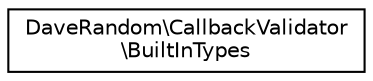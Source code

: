 digraph "Graphical Class Hierarchy"
{
 // INTERACTIVE_SVG=YES
 // LATEX_PDF_SIZE
  edge [fontname="Helvetica",fontsize="10",labelfontname="Helvetica",labelfontsize="10"];
  node [fontname="Helvetica",fontsize="10",shape=record];
  rankdir="LR";
  Node0 [label="DaveRandom\\CallbackValidator\l\\BuiltInTypes",height=0.2,width=0.4,color="black", fillcolor="white", style="filled",URL="$de/d3c/class_dave_random_1_1_callback_validator_1_1_built_in_types.html",tooltip=" "];
}
